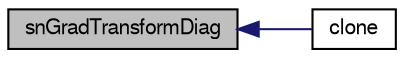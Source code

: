 digraph "snGradTransformDiag"
{
  bgcolor="transparent";
  edge [fontname="FreeSans",fontsize="10",labelfontname="FreeSans",labelfontsize="10"];
  node [fontname="FreeSans",fontsize="10",shape=record];
  rankdir="LR";
  Node56 [label="snGradTransformDiag",height=0.2,width=0.4,color="black", fillcolor="grey75", style="filled", fontcolor="black"];
  Node56 -> Node57 [dir="back",color="midnightblue",fontsize="10",style="solid",fontname="FreeSans"];
  Node57 [label="clone",height=0.2,width=0.4,color="black",URL="$a21966.html#a6dfbb046cc414bcb0ee27a1646815537",tooltip="Construct and return a clone setting internal field reference. "];
}
